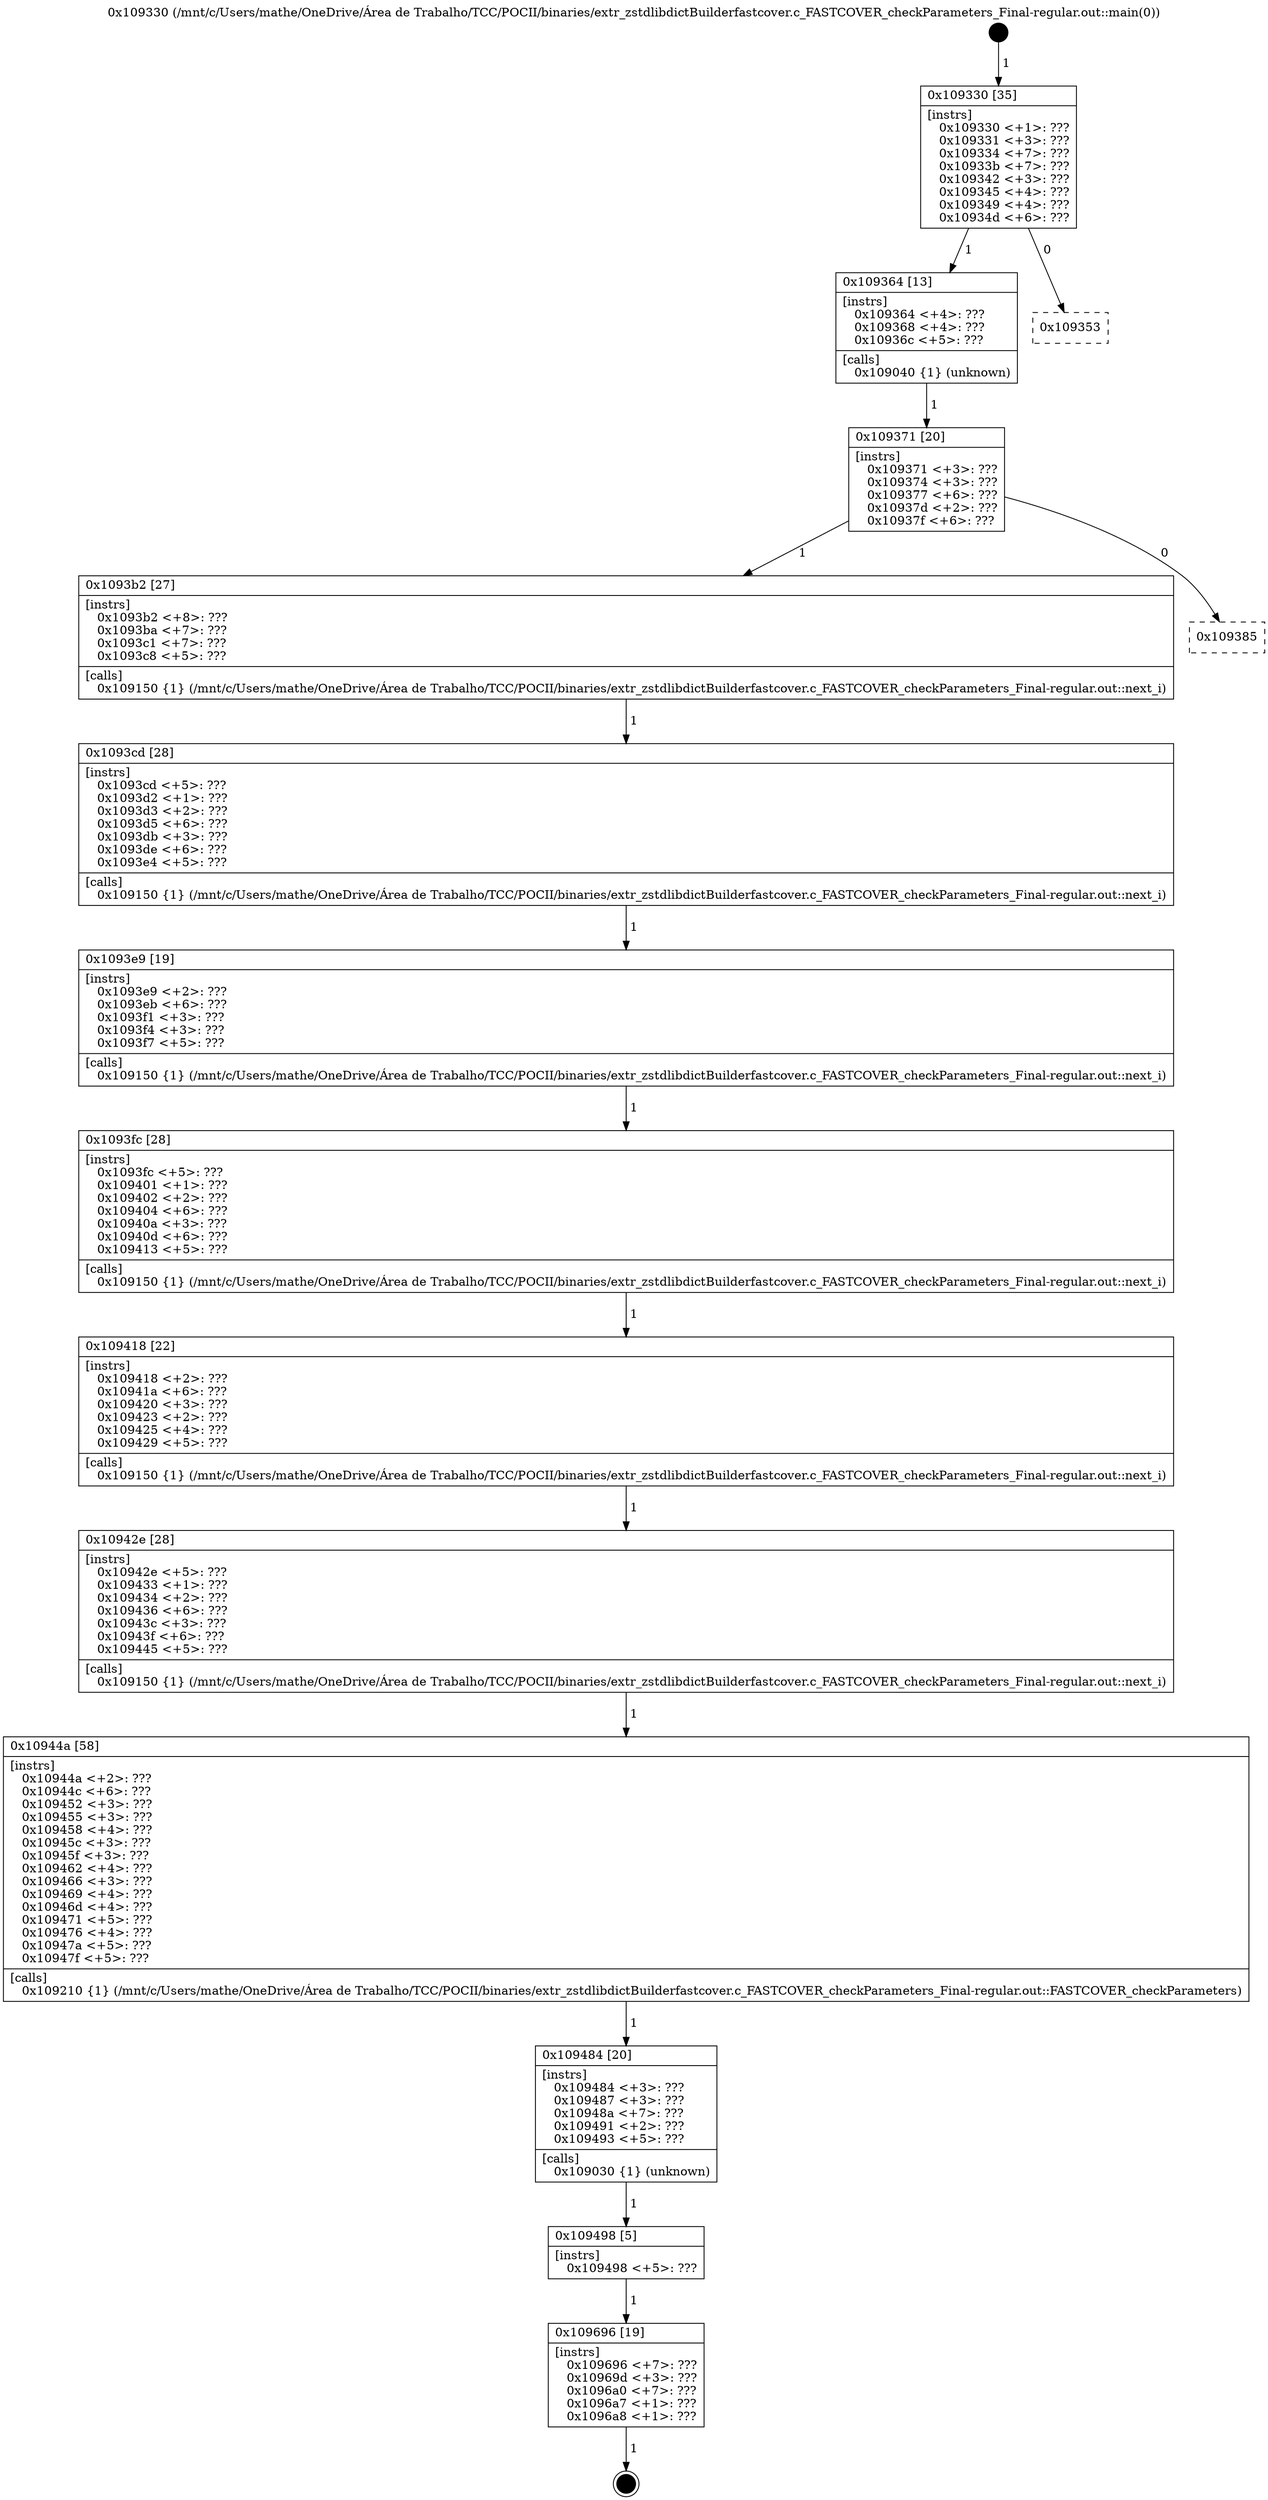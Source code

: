 digraph "0x109330" {
  label = "0x109330 (/mnt/c/Users/mathe/OneDrive/Área de Trabalho/TCC/POCII/binaries/extr_zstdlibdictBuilderfastcover.c_FASTCOVER_checkParameters_Final-regular.out::main(0))"
  labelloc = "t"
  node[shape=record]

  Entry [label="",width=0.3,height=0.3,shape=circle,fillcolor=black,style=filled]
  "0x109330" [label="{
     0x109330 [35]\l
     | [instrs]\l
     &nbsp;&nbsp;0x109330 \<+1\>: ???\l
     &nbsp;&nbsp;0x109331 \<+3\>: ???\l
     &nbsp;&nbsp;0x109334 \<+7\>: ???\l
     &nbsp;&nbsp;0x10933b \<+7\>: ???\l
     &nbsp;&nbsp;0x109342 \<+3\>: ???\l
     &nbsp;&nbsp;0x109345 \<+4\>: ???\l
     &nbsp;&nbsp;0x109349 \<+4\>: ???\l
     &nbsp;&nbsp;0x10934d \<+6\>: ???\l
  }"]
  "0x109364" [label="{
     0x109364 [13]\l
     | [instrs]\l
     &nbsp;&nbsp;0x109364 \<+4\>: ???\l
     &nbsp;&nbsp;0x109368 \<+4\>: ???\l
     &nbsp;&nbsp;0x10936c \<+5\>: ???\l
     | [calls]\l
     &nbsp;&nbsp;0x109040 \{1\} (unknown)\l
  }"]
  "0x109353" [label="{
     0x109353\l
  }", style=dashed]
  "0x109371" [label="{
     0x109371 [20]\l
     | [instrs]\l
     &nbsp;&nbsp;0x109371 \<+3\>: ???\l
     &nbsp;&nbsp;0x109374 \<+3\>: ???\l
     &nbsp;&nbsp;0x109377 \<+6\>: ???\l
     &nbsp;&nbsp;0x10937d \<+2\>: ???\l
     &nbsp;&nbsp;0x10937f \<+6\>: ???\l
  }"]
  "0x1093b2" [label="{
     0x1093b2 [27]\l
     | [instrs]\l
     &nbsp;&nbsp;0x1093b2 \<+8\>: ???\l
     &nbsp;&nbsp;0x1093ba \<+7\>: ???\l
     &nbsp;&nbsp;0x1093c1 \<+7\>: ???\l
     &nbsp;&nbsp;0x1093c8 \<+5\>: ???\l
     | [calls]\l
     &nbsp;&nbsp;0x109150 \{1\} (/mnt/c/Users/mathe/OneDrive/Área de Trabalho/TCC/POCII/binaries/extr_zstdlibdictBuilderfastcover.c_FASTCOVER_checkParameters_Final-regular.out::next_i)\l
  }"]
  "0x109385" [label="{
     0x109385\l
  }", style=dashed]
  "0x1093cd" [label="{
     0x1093cd [28]\l
     | [instrs]\l
     &nbsp;&nbsp;0x1093cd \<+5\>: ???\l
     &nbsp;&nbsp;0x1093d2 \<+1\>: ???\l
     &nbsp;&nbsp;0x1093d3 \<+2\>: ???\l
     &nbsp;&nbsp;0x1093d5 \<+6\>: ???\l
     &nbsp;&nbsp;0x1093db \<+3\>: ???\l
     &nbsp;&nbsp;0x1093de \<+6\>: ???\l
     &nbsp;&nbsp;0x1093e4 \<+5\>: ???\l
     | [calls]\l
     &nbsp;&nbsp;0x109150 \{1\} (/mnt/c/Users/mathe/OneDrive/Área de Trabalho/TCC/POCII/binaries/extr_zstdlibdictBuilderfastcover.c_FASTCOVER_checkParameters_Final-regular.out::next_i)\l
  }"]
  "0x1093e9" [label="{
     0x1093e9 [19]\l
     | [instrs]\l
     &nbsp;&nbsp;0x1093e9 \<+2\>: ???\l
     &nbsp;&nbsp;0x1093eb \<+6\>: ???\l
     &nbsp;&nbsp;0x1093f1 \<+3\>: ???\l
     &nbsp;&nbsp;0x1093f4 \<+3\>: ???\l
     &nbsp;&nbsp;0x1093f7 \<+5\>: ???\l
     | [calls]\l
     &nbsp;&nbsp;0x109150 \{1\} (/mnt/c/Users/mathe/OneDrive/Área de Trabalho/TCC/POCII/binaries/extr_zstdlibdictBuilderfastcover.c_FASTCOVER_checkParameters_Final-regular.out::next_i)\l
  }"]
  "0x1093fc" [label="{
     0x1093fc [28]\l
     | [instrs]\l
     &nbsp;&nbsp;0x1093fc \<+5\>: ???\l
     &nbsp;&nbsp;0x109401 \<+1\>: ???\l
     &nbsp;&nbsp;0x109402 \<+2\>: ???\l
     &nbsp;&nbsp;0x109404 \<+6\>: ???\l
     &nbsp;&nbsp;0x10940a \<+3\>: ???\l
     &nbsp;&nbsp;0x10940d \<+6\>: ???\l
     &nbsp;&nbsp;0x109413 \<+5\>: ???\l
     | [calls]\l
     &nbsp;&nbsp;0x109150 \{1\} (/mnt/c/Users/mathe/OneDrive/Área de Trabalho/TCC/POCII/binaries/extr_zstdlibdictBuilderfastcover.c_FASTCOVER_checkParameters_Final-regular.out::next_i)\l
  }"]
  "0x109418" [label="{
     0x109418 [22]\l
     | [instrs]\l
     &nbsp;&nbsp;0x109418 \<+2\>: ???\l
     &nbsp;&nbsp;0x10941a \<+6\>: ???\l
     &nbsp;&nbsp;0x109420 \<+3\>: ???\l
     &nbsp;&nbsp;0x109423 \<+2\>: ???\l
     &nbsp;&nbsp;0x109425 \<+4\>: ???\l
     &nbsp;&nbsp;0x109429 \<+5\>: ???\l
     | [calls]\l
     &nbsp;&nbsp;0x109150 \{1\} (/mnt/c/Users/mathe/OneDrive/Área de Trabalho/TCC/POCII/binaries/extr_zstdlibdictBuilderfastcover.c_FASTCOVER_checkParameters_Final-regular.out::next_i)\l
  }"]
  "0x10942e" [label="{
     0x10942e [28]\l
     | [instrs]\l
     &nbsp;&nbsp;0x10942e \<+5\>: ???\l
     &nbsp;&nbsp;0x109433 \<+1\>: ???\l
     &nbsp;&nbsp;0x109434 \<+2\>: ???\l
     &nbsp;&nbsp;0x109436 \<+6\>: ???\l
     &nbsp;&nbsp;0x10943c \<+3\>: ???\l
     &nbsp;&nbsp;0x10943f \<+6\>: ???\l
     &nbsp;&nbsp;0x109445 \<+5\>: ???\l
     | [calls]\l
     &nbsp;&nbsp;0x109150 \{1\} (/mnt/c/Users/mathe/OneDrive/Área de Trabalho/TCC/POCII/binaries/extr_zstdlibdictBuilderfastcover.c_FASTCOVER_checkParameters_Final-regular.out::next_i)\l
  }"]
  "0x10944a" [label="{
     0x10944a [58]\l
     | [instrs]\l
     &nbsp;&nbsp;0x10944a \<+2\>: ???\l
     &nbsp;&nbsp;0x10944c \<+6\>: ???\l
     &nbsp;&nbsp;0x109452 \<+3\>: ???\l
     &nbsp;&nbsp;0x109455 \<+3\>: ???\l
     &nbsp;&nbsp;0x109458 \<+4\>: ???\l
     &nbsp;&nbsp;0x10945c \<+3\>: ???\l
     &nbsp;&nbsp;0x10945f \<+3\>: ???\l
     &nbsp;&nbsp;0x109462 \<+4\>: ???\l
     &nbsp;&nbsp;0x109466 \<+3\>: ???\l
     &nbsp;&nbsp;0x109469 \<+4\>: ???\l
     &nbsp;&nbsp;0x10946d \<+4\>: ???\l
     &nbsp;&nbsp;0x109471 \<+5\>: ???\l
     &nbsp;&nbsp;0x109476 \<+4\>: ???\l
     &nbsp;&nbsp;0x10947a \<+5\>: ???\l
     &nbsp;&nbsp;0x10947f \<+5\>: ???\l
     | [calls]\l
     &nbsp;&nbsp;0x109210 \{1\} (/mnt/c/Users/mathe/OneDrive/Área de Trabalho/TCC/POCII/binaries/extr_zstdlibdictBuilderfastcover.c_FASTCOVER_checkParameters_Final-regular.out::FASTCOVER_checkParameters)\l
  }"]
  "0x109484" [label="{
     0x109484 [20]\l
     | [instrs]\l
     &nbsp;&nbsp;0x109484 \<+3\>: ???\l
     &nbsp;&nbsp;0x109487 \<+3\>: ???\l
     &nbsp;&nbsp;0x10948a \<+7\>: ???\l
     &nbsp;&nbsp;0x109491 \<+2\>: ???\l
     &nbsp;&nbsp;0x109493 \<+5\>: ???\l
     | [calls]\l
     &nbsp;&nbsp;0x109030 \{1\} (unknown)\l
  }"]
  "0x109498" [label="{
     0x109498 [5]\l
     | [instrs]\l
     &nbsp;&nbsp;0x109498 \<+5\>: ???\l
  }"]
  "0x109696" [label="{
     0x109696 [19]\l
     | [instrs]\l
     &nbsp;&nbsp;0x109696 \<+7\>: ???\l
     &nbsp;&nbsp;0x10969d \<+3\>: ???\l
     &nbsp;&nbsp;0x1096a0 \<+7\>: ???\l
     &nbsp;&nbsp;0x1096a7 \<+1\>: ???\l
     &nbsp;&nbsp;0x1096a8 \<+1\>: ???\l
  }"]
  Exit [label="",width=0.3,height=0.3,shape=circle,fillcolor=black,style=filled,peripheries=2]
  Entry -> "0x109330" [label=" 1"]
  "0x109330" -> "0x109364" [label=" 1"]
  "0x109330" -> "0x109353" [label=" 0"]
  "0x109364" -> "0x109371" [label=" 1"]
  "0x109371" -> "0x1093b2" [label=" 1"]
  "0x109371" -> "0x109385" [label=" 0"]
  "0x1093b2" -> "0x1093cd" [label=" 1"]
  "0x1093cd" -> "0x1093e9" [label=" 1"]
  "0x1093e9" -> "0x1093fc" [label=" 1"]
  "0x1093fc" -> "0x109418" [label=" 1"]
  "0x109418" -> "0x10942e" [label=" 1"]
  "0x10942e" -> "0x10944a" [label=" 1"]
  "0x10944a" -> "0x109484" [label=" 1"]
  "0x109484" -> "0x109498" [label=" 1"]
  "0x109498" -> "0x109696" [label=" 1"]
  "0x109696" -> Exit [label=" 1"]
}
